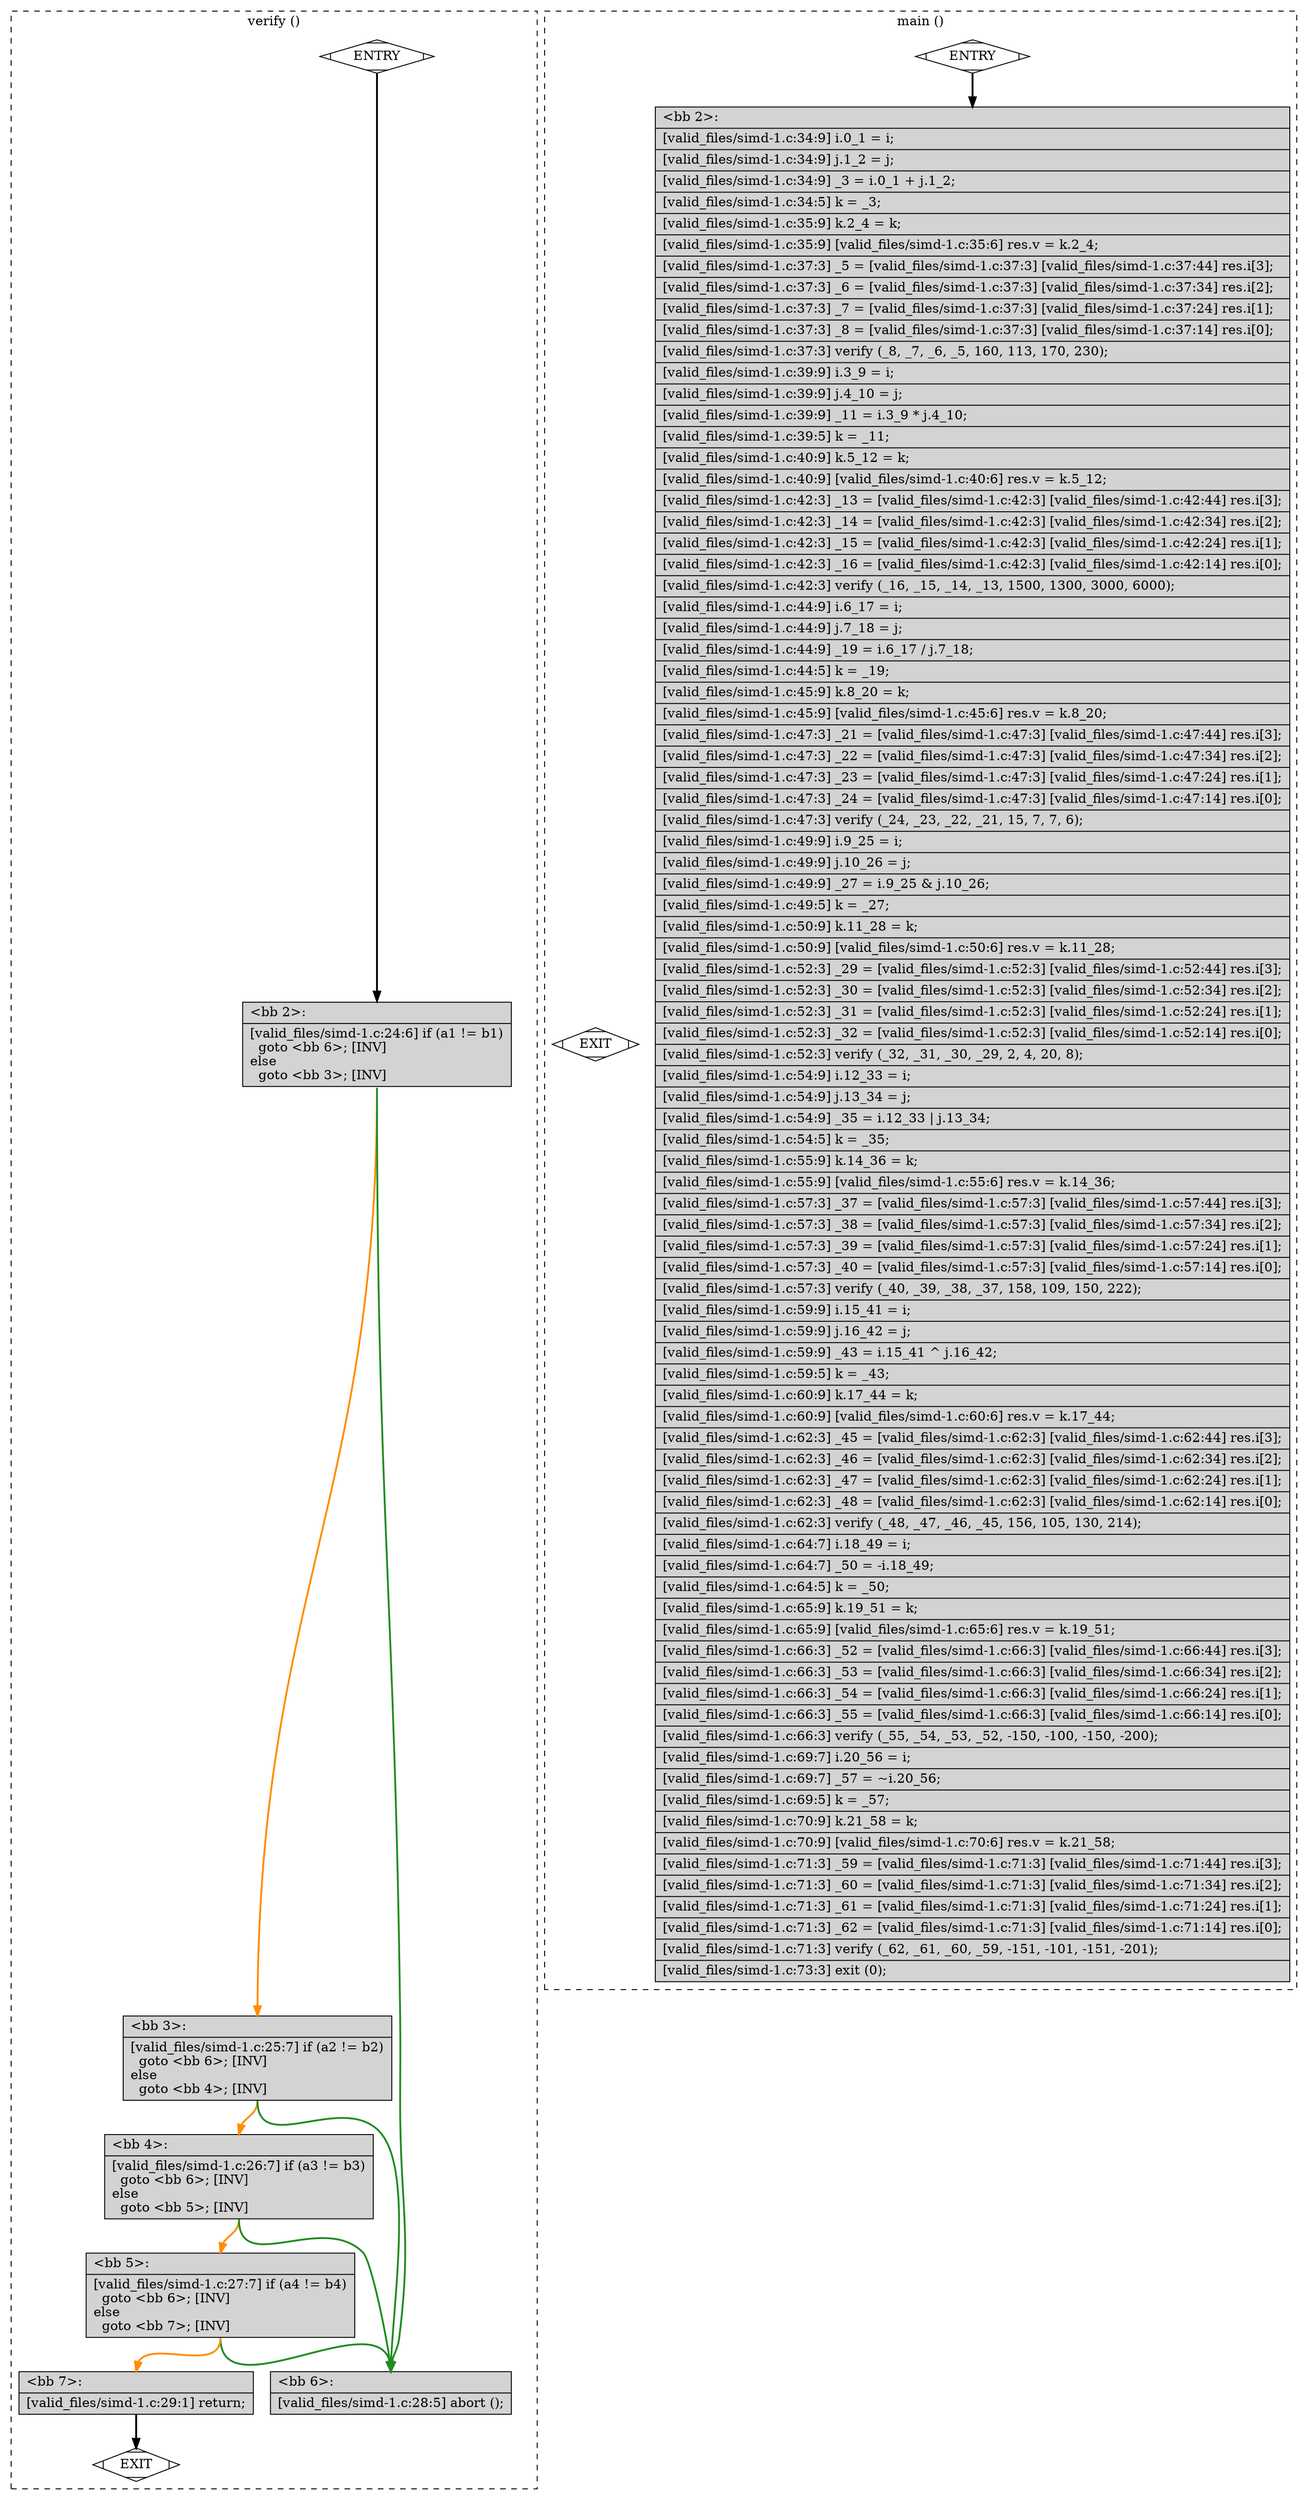 digraph "a-simd-1.c.015t.cfg" {
overlap=false;
subgraph "cluster_verify" {
	style="dashed";
	color="black";
	label="verify ()";
	fn_0_basic_block_0 [shape=Mdiamond,style=filled,fillcolor=white,label="ENTRY"];

	fn_0_basic_block_1 [shape=Mdiamond,style=filled,fillcolor=white,label="EXIT"];

	fn_0_basic_block_2 [shape=record,style=filled,fillcolor=lightgrey,label="{\<bb\ 2\>:\l\
|[valid_files/simd-1.c:24:6]\ if\ (a1\ !=\ b1)\l\
\ \ goto\ \<bb\ 6\>;\ [INV]\l\
else\l\
\ \ goto\ \<bb\ 3\>;\ [INV]\l\
}"];

	fn_0_basic_block_3 [shape=record,style=filled,fillcolor=lightgrey,label="{\<bb\ 3\>:\l\
|[valid_files/simd-1.c:25:7]\ if\ (a2\ !=\ b2)\l\
\ \ goto\ \<bb\ 6\>;\ [INV]\l\
else\l\
\ \ goto\ \<bb\ 4\>;\ [INV]\l\
}"];

	fn_0_basic_block_4 [shape=record,style=filled,fillcolor=lightgrey,label="{\<bb\ 4\>:\l\
|[valid_files/simd-1.c:26:7]\ if\ (a3\ !=\ b3)\l\
\ \ goto\ \<bb\ 6\>;\ [INV]\l\
else\l\
\ \ goto\ \<bb\ 5\>;\ [INV]\l\
}"];

	fn_0_basic_block_5 [shape=record,style=filled,fillcolor=lightgrey,label="{\<bb\ 5\>:\l\
|[valid_files/simd-1.c:27:7]\ if\ (a4\ !=\ b4)\l\
\ \ goto\ \<bb\ 6\>;\ [INV]\l\
else\l\
\ \ goto\ \<bb\ 7\>;\ [INV]\l\
}"];

	fn_0_basic_block_6 [shape=record,style=filled,fillcolor=lightgrey,label="{\<bb\ 6\>:\l\
|[valid_files/simd-1.c:28:5]\ abort\ ();\l\
}"];

	fn_0_basic_block_7 [shape=record,style=filled,fillcolor=lightgrey,label="{\<bb\ 7\>:\l\
|[valid_files/simd-1.c:29:1]\ return;\l\
}"];

	fn_0_basic_block_0:s -> fn_0_basic_block_2:n [style="solid,bold",color=black,weight=100,constraint=true];
	fn_0_basic_block_2:s -> fn_0_basic_block_6:n [style="solid,bold",color=forestgreen,weight=10,constraint=true];
	fn_0_basic_block_2:s -> fn_0_basic_block_3:n [style="solid,bold",color=darkorange,weight=10,constraint=true];
	fn_0_basic_block_3:s -> fn_0_basic_block_6:n [style="solid,bold",color=forestgreen,weight=10,constraint=true];
	fn_0_basic_block_3:s -> fn_0_basic_block_4:n [style="solid,bold",color=darkorange,weight=10,constraint=true];
	fn_0_basic_block_4:s -> fn_0_basic_block_6:n [style="solid,bold",color=forestgreen,weight=10,constraint=true];
	fn_0_basic_block_4:s -> fn_0_basic_block_5:n [style="solid,bold",color=darkorange,weight=10,constraint=true];
	fn_0_basic_block_5:s -> fn_0_basic_block_6:n [style="solid,bold",color=forestgreen,weight=10,constraint=true];
	fn_0_basic_block_5:s -> fn_0_basic_block_7:n [style="solid,bold",color=darkorange,weight=10,constraint=true];
	fn_0_basic_block_7:s -> fn_0_basic_block_1:n [style="solid,bold",color=black,weight=10,constraint=true];
	fn_0_basic_block_0:s -> fn_0_basic_block_1:n [style="invis",constraint=true];
}
subgraph "cluster_main" {
	style="dashed";
	color="black";
	label="main ()";
	fn_1_basic_block_0 [shape=Mdiamond,style=filled,fillcolor=white,label="ENTRY"];

	fn_1_basic_block_1 [shape=Mdiamond,style=filled,fillcolor=white,label="EXIT"];

	fn_1_basic_block_2 [shape=record,style=filled,fillcolor=lightgrey,label="{\<bb\ 2\>:\l\
|[valid_files/simd-1.c:34:9]\ i.0_1\ =\ i;\l\
|[valid_files/simd-1.c:34:9]\ j.1_2\ =\ j;\l\
|[valid_files/simd-1.c:34:9]\ _3\ =\ i.0_1\ +\ j.1_2;\l\
|[valid_files/simd-1.c:34:5]\ k\ =\ _3;\l\
|[valid_files/simd-1.c:35:9]\ k.2_4\ =\ k;\l\
|[valid_files/simd-1.c:35:9]\ [valid_files/simd-1.c:35:6]\ res.v\ =\ k.2_4;\l\
|[valid_files/simd-1.c:37:3]\ _5\ =\ [valid_files/simd-1.c:37:3]\ [valid_files/simd-1.c:37:44]\ res.i[3];\l\
|[valid_files/simd-1.c:37:3]\ _6\ =\ [valid_files/simd-1.c:37:3]\ [valid_files/simd-1.c:37:34]\ res.i[2];\l\
|[valid_files/simd-1.c:37:3]\ _7\ =\ [valid_files/simd-1.c:37:3]\ [valid_files/simd-1.c:37:24]\ res.i[1];\l\
|[valid_files/simd-1.c:37:3]\ _8\ =\ [valid_files/simd-1.c:37:3]\ [valid_files/simd-1.c:37:14]\ res.i[0];\l\
|[valid_files/simd-1.c:37:3]\ verify\ (_8,\ _7,\ _6,\ _5,\ 160,\ 113,\ 170,\ 230);\l\
|[valid_files/simd-1.c:39:9]\ i.3_9\ =\ i;\l\
|[valid_files/simd-1.c:39:9]\ j.4_10\ =\ j;\l\
|[valid_files/simd-1.c:39:9]\ _11\ =\ i.3_9\ *\ j.4_10;\l\
|[valid_files/simd-1.c:39:5]\ k\ =\ _11;\l\
|[valid_files/simd-1.c:40:9]\ k.5_12\ =\ k;\l\
|[valid_files/simd-1.c:40:9]\ [valid_files/simd-1.c:40:6]\ res.v\ =\ k.5_12;\l\
|[valid_files/simd-1.c:42:3]\ _13\ =\ [valid_files/simd-1.c:42:3]\ [valid_files/simd-1.c:42:44]\ res.i[3];\l\
|[valid_files/simd-1.c:42:3]\ _14\ =\ [valid_files/simd-1.c:42:3]\ [valid_files/simd-1.c:42:34]\ res.i[2];\l\
|[valid_files/simd-1.c:42:3]\ _15\ =\ [valid_files/simd-1.c:42:3]\ [valid_files/simd-1.c:42:24]\ res.i[1];\l\
|[valid_files/simd-1.c:42:3]\ _16\ =\ [valid_files/simd-1.c:42:3]\ [valid_files/simd-1.c:42:14]\ res.i[0];\l\
|[valid_files/simd-1.c:42:3]\ verify\ (_16,\ _15,\ _14,\ _13,\ 1500,\ 1300,\ 3000,\ 6000);\l\
|[valid_files/simd-1.c:44:9]\ i.6_17\ =\ i;\l\
|[valid_files/simd-1.c:44:9]\ j.7_18\ =\ j;\l\
|[valid_files/simd-1.c:44:9]\ _19\ =\ i.6_17\ /\ j.7_18;\l\
|[valid_files/simd-1.c:44:5]\ k\ =\ _19;\l\
|[valid_files/simd-1.c:45:9]\ k.8_20\ =\ k;\l\
|[valid_files/simd-1.c:45:9]\ [valid_files/simd-1.c:45:6]\ res.v\ =\ k.8_20;\l\
|[valid_files/simd-1.c:47:3]\ _21\ =\ [valid_files/simd-1.c:47:3]\ [valid_files/simd-1.c:47:44]\ res.i[3];\l\
|[valid_files/simd-1.c:47:3]\ _22\ =\ [valid_files/simd-1.c:47:3]\ [valid_files/simd-1.c:47:34]\ res.i[2];\l\
|[valid_files/simd-1.c:47:3]\ _23\ =\ [valid_files/simd-1.c:47:3]\ [valid_files/simd-1.c:47:24]\ res.i[1];\l\
|[valid_files/simd-1.c:47:3]\ _24\ =\ [valid_files/simd-1.c:47:3]\ [valid_files/simd-1.c:47:14]\ res.i[0];\l\
|[valid_files/simd-1.c:47:3]\ verify\ (_24,\ _23,\ _22,\ _21,\ 15,\ 7,\ 7,\ 6);\l\
|[valid_files/simd-1.c:49:9]\ i.9_25\ =\ i;\l\
|[valid_files/simd-1.c:49:9]\ j.10_26\ =\ j;\l\
|[valid_files/simd-1.c:49:9]\ _27\ =\ i.9_25\ &\ j.10_26;\l\
|[valid_files/simd-1.c:49:5]\ k\ =\ _27;\l\
|[valid_files/simd-1.c:50:9]\ k.11_28\ =\ k;\l\
|[valid_files/simd-1.c:50:9]\ [valid_files/simd-1.c:50:6]\ res.v\ =\ k.11_28;\l\
|[valid_files/simd-1.c:52:3]\ _29\ =\ [valid_files/simd-1.c:52:3]\ [valid_files/simd-1.c:52:44]\ res.i[3];\l\
|[valid_files/simd-1.c:52:3]\ _30\ =\ [valid_files/simd-1.c:52:3]\ [valid_files/simd-1.c:52:34]\ res.i[2];\l\
|[valid_files/simd-1.c:52:3]\ _31\ =\ [valid_files/simd-1.c:52:3]\ [valid_files/simd-1.c:52:24]\ res.i[1];\l\
|[valid_files/simd-1.c:52:3]\ _32\ =\ [valid_files/simd-1.c:52:3]\ [valid_files/simd-1.c:52:14]\ res.i[0];\l\
|[valid_files/simd-1.c:52:3]\ verify\ (_32,\ _31,\ _30,\ _29,\ 2,\ 4,\ 20,\ 8);\l\
|[valid_files/simd-1.c:54:9]\ i.12_33\ =\ i;\l\
|[valid_files/simd-1.c:54:9]\ j.13_34\ =\ j;\l\
|[valid_files/simd-1.c:54:9]\ _35\ =\ i.12_33\ \|\ j.13_34;\l\
|[valid_files/simd-1.c:54:5]\ k\ =\ _35;\l\
|[valid_files/simd-1.c:55:9]\ k.14_36\ =\ k;\l\
|[valid_files/simd-1.c:55:9]\ [valid_files/simd-1.c:55:6]\ res.v\ =\ k.14_36;\l\
|[valid_files/simd-1.c:57:3]\ _37\ =\ [valid_files/simd-1.c:57:3]\ [valid_files/simd-1.c:57:44]\ res.i[3];\l\
|[valid_files/simd-1.c:57:3]\ _38\ =\ [valid_files/simd-1.c:57:3]\ [valid_files/simd-1.c:57:34]\ res.i[2];\l\
|[valid_files/simd-1.c:57:3]\ _39\ =\ [valid_files/simd-1.c:57:3]\ [valid_files/simd-1.c:57:24]\ res.i[1];\l\
|[valid_files/simd-1.c:57:3]\ _40\ =\ [valid_files/simd-1.c:57:3]\ [valid_files/simd-1.c:57:14]\ res.i[0];\l\
|[valid_files/simd-1.c:57:3]\ verify\ (_40,\ _39,\ _38,\ _37,\ 158,\ 109,\ 150,\ 222);\l\
|[valid_files/simd-1.c:59:9]\ i.15_41\ =\ i;\l\
|[valid_files/simd-1.c:59:9]\ j.16_42\ =\ j;\l\
|[valid_files/simd-1.c:59:9]\ _43\ =\ i.15_41\ ^\ j.16_42;\l\
|[valid_files/simd-1.c:59:5]\ k\ =\ _43;\l\
|[valid_files/simd-1.c:60:9]\ k.17_44\ =\ k;\l\
|[valid_files/simd-1.c:60:9]\ [valid_files/simd-1.c:60:6]\ res.v\ =\ k.17_44;\l\
|[valid_files/simd-1.c:62:3]\ _45\ =\ [valid_files/simd-1.c:62:3]\ [valid_files/simd-1.c:62:44]\ res.i[3];\l\
|[valid_files/simd-1.c:62:3]\ _46\ =\ [valid_files/simd-1.c:62:3]\ [valid_files/simd-1.c:62:34]\ res.i[2];\l\
|[valid_files/simd-1.c:62:3]\ _47\ =\ [valid_files/simd-1.c:62:3]\ [valid_files/simd-1.c:62:24]\ res.i[1];\l\
|[valid_files/simd-1.c:62:3]\ _48\ =\ [valid_files/simd-1.c:62:3]\ [valid_files/simd-1.c:62:14]\ res.i[0];\l\
|[valid_files/simd-1.c:62:3]\ verify\ (_48,\ _47,\ _46,\ _45,\ 156,\ 105,\ 130,\ 214);\l\
|[valid_files/simd-1.c:64:7]\ i.18_49\ =\ i;\l\
|[valid_files/simd-1.c:64:7]\ _50\ =\ -i.18_49;\l\
|[valid_files/simd-1.c:64:5]\ k\ =\ _50;\l\
|[valid_files/simd-1.c:65:9]\ k.19_51\ =\ k;\l\
|[valid_files/simd-1.c:65:9]\ [valid_files/simd-1.c:65:6]\ res.v\ =\ k.19_51;\l\
|[valid_files/simd-1.c:66:3]\ _52\ =\ [valid_files/simd-1.c:66:3]\ [valid_files/simd-1.c:66:44]\ res.i[3];\l\
|[valid_files/simd-1.c:66:3]\ _53\ =\ [valid_files/simd-1.c:66:3]\ [valid_files/simd-1.c:66:34]\ res.i[2];\l\
|[valid_files/simd-1.c:66:3]\ _54\ =\ [valid_files/simd-1.c:66:3]\ [valid_files/simd-1.c:66:24]\ res.i[1];\l\
|[valid_files/simd-1.c:66:3]\ _55\ =\ [valid_files/simd-1.c:66:3]\ [valid_files/simd-1.c:66:14]\ res.i[0];\l\
|[valid_files/simd-1.c:66:3]\ verify\ (_55,\ _54,\ _53,\ _52,\ -150,\ -100,\ -150,\ -200);\l\
|[valid_files/simd-1.c:69:7]\ i.20_56\ =\ i;\l\
|[valid_files/simd-1.c:69:7]\ _57\ =\ ~i.20_56;\l\
|[valid_files/simd-1.c:69:5]\ k\ =\ _57;\l\
|[valid_files/simd-1.c:70:9]\ k.21_58\ =\ k;\l\
|[valid_files/simd-1.c:70:9]\ [valid_files/simd-1.c:70:6]\ res.v\ =\ k.21_58;\l\
|[valid_files/simd-1.c:71:3]\ _59\ =\ [valid_files/simd-1.c:71:3]\ [valid_files/simd-1.c:71:44]\ res.i[3];\l\
|[valid_files/simd-1.c:71:3]\ _60\ =\ [valid_files/simd-1.c:71:3]\ [valid_files/simd-1.c:71:34]\ res.i[2];\l\
|[valid_files/simd-1.c:71:3]\ _61\ =\ [valid_files/simd-1.c:71:3]\ [valid_files/simd-1.c:71:24]\ res.i[1];\l\
|[valid_files/simd-1.c:71:3]\ _62\ =\ [valid_files/simd-1.c:71:3]\ [valid_files/simd-1.c:71:14]\ res.i[0];\l\
|[valid_files/simd-1.c:71:3]\ verify\ (_62,\ _61,\ _60,\ _59,\ -151,\ -101,\ -151,\ -201);\l\
|[valid_files/simd-1.c:73:3]\ exit\ (0);\l\
}"];

	fn_1_basic_block_0:s -> fn_1_basic_block_2:n [style="solid,bold",color=black,weight=100,constraint=true];
	fn_1_basic_block_0:s -> fn_1_basic_block_1:n [style="invis",constraint=true];
}
}
